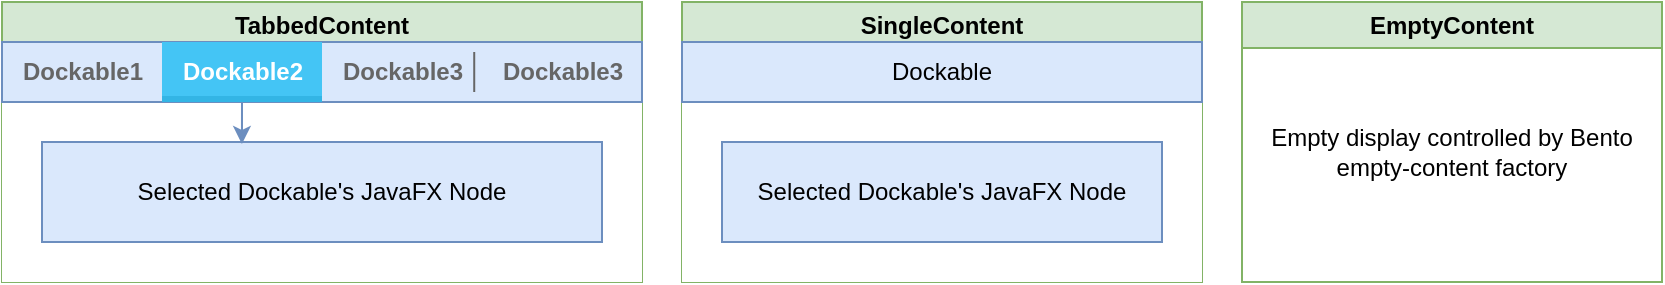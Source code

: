 <mxfile version="26.2.2">
  <diagram name="Page-1" id="dQ3_nkjfHzIPM96NH0KZ">
    <mxGraphModel dx="1428" dy="849" grid="1" gridSize="10" guides="1" tooltips="1" connect="1" arrows="1" fold="1" page="1" pageScale="1" pageWidth="850" pageHeight="1100" math="0" shadow="0">
      <root>
        <mxCell id="0" />
        <mxCell id="1" parent="0" />
        <mxCell id="kNImfEx8NlwNqKggTJPn-20" value="Empty display controlled by Bento empty-content factory" style="rounded=0;whiteSpace=wrap;html=1;strokeColor=none;" vertex="1" parent="1">
          <mxGeometry x="660" y="40" width="210" height="130" as="geometry" />
        </mxCell>
        <mxCell id="Pcxero0CiSbf2tbfJ2MJ-60" value="TabbedContent" style="swimlane;whiteSpace=wrap;html=1;startSize=23;fillColor=#d5e8d4;strokeColor=#82b366;" parent="1" vertex="1">
          <mxGeometry x="40" y="30" width="320" height="140" as="geometry" />
        </mxCell>
        <mxCell id="Pcxero0CiSbf2tbfJ2MJ-82" value="" style="rounded=0;whiteSpace=wrap;html=1;strokeColor=none;" parent="Pcxero0CiSbf2tbfJ2MJ-60" vertex="1">
          <mxGeometry y="50" width="320" height="90" as="geometry" />
        </mxCell>
        <mxCell id="Pcxero0CiSbf2tbfJ2MJ-61" value="" style="strokeWidth=1;html=1;shadow=0;dashed=0;shape=mxgraph.android.rrect;rSize=0;fillColor=#dae8fc;strokeColor=#6c8ebf;" parent="Pcxero0CiSbf2tbfJ2MJ-60" vertex="1">
          <mxGeometry y="20" width="320" height="30" as="geometry" />
        </mxCell>
        <mxCell id="Pcxero0CiSbf2tbfJ2MJ-62" value="Dockable1" style="strokeWidth=1;html=1;shadow=0;dashed=0;shape=mxgraph.android.anchor;fontStyle=1;fontColor=#666666;" parent="Pcxero0CiSbf2tbfJ2MJ-61" vertex="1">
          <mxGeometry width="80" height="30" as="geometry" />
        </mxCell>
        <mxCell id="Pcxero0CiSbf2tbfJ2MJ-63" value="Dockable2" style="strokeWidth=1;html=1;shadow=0;dashed=0;shape=mxgraph.android.rrect;rSize=0;fontStyle=1;fillColor=#44c5f5;strokeColor=none;fontColor=#ffffff;" parent="Pcxero0CiSbf2tbfJ2MJ-61" vertex="1">
          <mxGeometry x="80" width="80" height="30" as="geometry" />
        </mxCell>
        <mxCell id="Pcxero0CiSbf2tbfJ2MJ-64" value="" style="strokeWidth=1;html=1;shadow=0;dashed=0;shape=mxgraph.android.rrect;rSize=0;fillColor=#33b5e5;strokeColor=none;" parent="Pcxero0CiSbf2tbfJ2MJ-63" vertex="1">
          <mxGeometry y="27" width="80" height="3" as="geometry" />
        </mxCell>
        <mxCell id="Pcxero0CiSbf2tbfJ2MJ-65" value="Dockable3" style="strokeWidth=1;html=1;shadow=0;dashed=0;shape=mxgraph.android.anchor;fontStyle=1;fontColor=#666666;" parent="Pcxero0CiSbf2tbfJ2MJ-61" vertex="1">
          <mxGeometry x="160" width="80" height="30" as="geometry" />
        </mxCell>
        <mxCell id="Pcxero0CiSbf2tbfJ2MJ-66" value="Dockable3" style="strokeWidth=1;html=1;shadow=0;dashed=0;shape=mxgraph.android.anchor;fontStyle=1;fontColor=#666666;" parent="Pcxero0CiSbf2tbfJ2MJ-61" vertex="1">
          <mxGeometry x="240" width="80" height="30" as="geometry" />
        </mxCell>
        <mxCell id="Pcxero0CiSbf2tbfJ2MJ-67" value="" style="shape=line;strokeColor=#666666;direction=south;" parent="Pcxero0CiSbf2tbfJ2MJ-61" vertex="1">
          <mxGeometry x="227.459" y="5" width="17.297" height="20" as="geometry" />
        </mxCell>
        <mxCell id="Pcxero0CiSbf2tbfJ2MJ-68" value="Selected Dockable&#39;s JavaFX Node" style="rounded=0;whiteSpace=wrap;html=1;direction=west;horizontal=1;fillColor=#dae8fc;strokeColor=#6c8ebf;" parent="Pcxero0CiSbf2tbfJ2MJ-60" vertex="1">
          <mxGeometry x="20" y="70" width="280" height="50" as="geometry" />
        </mxCell>
        <mxCell id="Pcxero0CiSbf2tbfJ2MJ-69" style="edgeStyle=orthogonalEdgeStyle;rounded=0;orthogonalLoop=1;jettySize=auto;html=1;entryX=0.643;entryY=0.98;entryDx=0;entryDy=0;entryPerimeter=0;fillColor=#dae8fc;strokeColor=#6c8ebf;" parent="Pcxero0CiSbf2tbfJ2MJ-60" source="Pcxero0CiSbf2tbfJ2MJ-63" target="Pcxero0CiSbf2tbfJ2MJ-68" edge="1">
          <mxGeometry relative="1" as="geometry" />
        </mxCell>
        <mxCell id="kNImfEx8NlwNqKggTJPn-4" value="SingleContent" style="swimlane;whiteSpace=wrap;html=1;startSize=23;fillColor=#d5e8d4;strokeColor=#82b366;" vertex="1" parent="1">
          <mxGeometry x="380" y="30" width="260" height="140" as="geometry" />
        </mxCell>
        <mxCell id="kNImfEx8NlwNqKggTJPn-17" style="edgeStyle=orthogonalEdgeStyle;rounded=0;orthogonalLoop=1;jettySize=auto;html=1;exitX=0.5;exitY=0;exitDx=0;exitDy=0;entryX=0.5;entryY=1;entryDx=0;entryDy=0;" edge="1" parent="kNImfEx8NlwNqKggTJPn-4" source="kNImfEx8NlwNqKggTJPn-5" target="kNImfEx8NlwNqKggTJPn-13">
          <mxGeometry relative="1" as="geometry" />
        </mxCell>
        <mxCell id="kNImfEx8NlwNqKggTJPn-5" value="" style="rounded=0;whiteSpace=wrap;html=1;strokeColor=none;" vertex="1" parent="kNImfEx8NlwNqKggTJPn-4">
          <mxGeometry y="50" width="260" height="90" as="geometry" />
        </mxCell>
        <mxCell id="kNImfEx8NlwNqKggTJPn-13" value="Selected Dockable&#39;s JavaFX Node" style="rounded=0;whiteSpace=wrap;html=1;direction=west;horizontal=1;fillColor=#dae8fc;strokeColor=#6c8ebf;" vertex="1" parent="kNImfEx8NlwNqKggTJPn-4">
          <mxGeometry x="20" y="70" width="220" height="50" as="geometry" />
        </mxCell>
        <mxCell id="kNImfEx8NlwNqKggTJPn-16" value="Dockable" style="rounded=0;whiteSpace=wrap;html=1;direction=west;horizontal=1;fillColor=#dae8fc;strokeColor=#6c8ebf;" vertex="1" parent="kNImfEx8NlwNqKggTJPn-4">
          <mxGeometry y="20" width="260" height="30" as="geometry" />
        </mxCell>
        <mxCell id="kNImfEx8NlwNqKggTJPn-18" value="EmptyContent" style="swimlane;whiteSpace=wrap;html=1;startSize=23;fillColor=#d5e8d4;strokeColor=#82b366;" vertex="1" parent="1">
          <mxGeometry x="660" y="30" width="210" height="140" as="geometry" />
        </mxCell>
      </root>
    </mxGraphModel>
  </diagram>
</mxfile>

